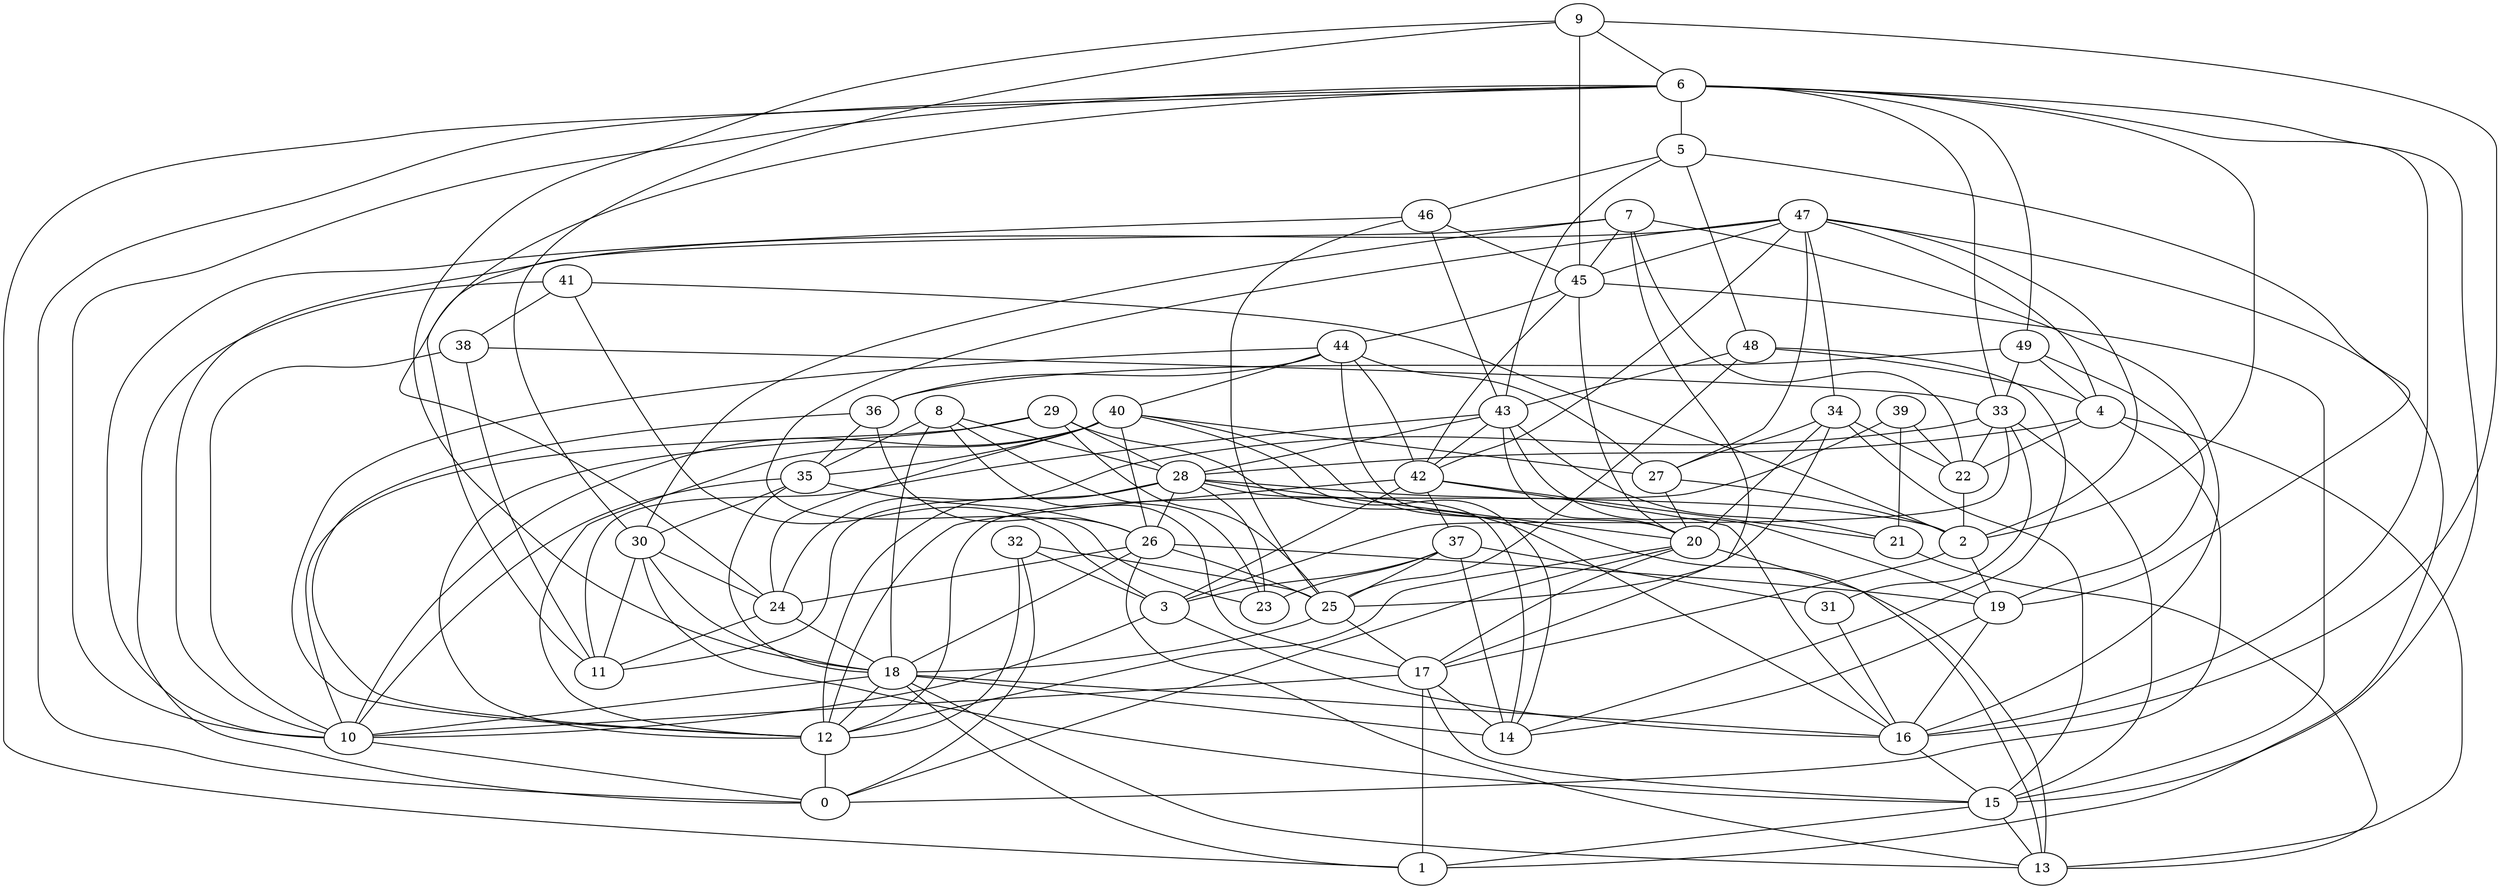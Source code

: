 digraph GG_graph {

subgraph G_graph {
edge [color = black]
"31" -> "16" [dir = none]
"22" -> "2" [dir = none]
"39" -> "21" [dir = none]
"39" -> "12" [dir = none]
"39" -> "22" [dir = none]
"2" -> "19" [dir = none]
"2" -> "17" [dir = none]
"8" -> "23" [dir = none]
"8" -> "17" [dir = none]
"8" -> "28" [dir = none]
"15" -> "13" [dir = none]
"15" -> "1" [dir = none]
"32" -> "0" [dir = none]
"32" -> "12" [dir = none]
"26" -> "25" [dir = none]
"7" -> "16" [dir = none]
"7" -> "30" [dir = none]
"7" -> "22" [dir = none]
"7" -> "11" [dir = none]
"7" -> "17" [dir = none]
"40" -> "27" [dir = none]
"40" -> "12" [dir = none]
"40" -> "26" [dir = none]
"40" -> "13" [dir = none]
"17" -> "15" [dir = none]
"17" -> "14" [dir = none]
"16" -> "15" [dir = none]
"47" -> "27" [dir = none]
"47" -> "45" [dir = none]
"47" -> "2" [dir = none]
"47" -> "1" [dir = none]
"47" -> "34" [dir = none]
"47" -> "42" [dir = none]
"47" -> "10" [dir = none]
"47" -> "23" [dir = none]
"4" -> "22" [dir = none]
"4" -> "28" [dir = none]
"19" -> "14" [dir = none]
"19" -> "16" [dir = none]
"35" -> "30" [dir = none]
"49" -> "33" [dir = none]
"49" -> "19" [dir = none]
"49" -> "4" [dir = none]
"42" -> "16" [dir = none]
"42" -> "21" [dir = none]
"48" -> "25" [dir = none]
"48" -> "43" [dir = none]
"48" -> "4" [dir = none]
"18" -> "13" [dir = none]
"18" -> "1" [dir = none]
"9" -> "45" [dir = none]
"9" -> "6" [dir = none]
"36" -> "35" [dir = none]
"36" -> "26" [dir = none]
"46" -> "45" [dir = none]
"46" -> "43" [dir = none]
"41" -> "38" [dir = none]
"41" -> "2" [dir = none]
"41" -> "3" [dir = none]
"28" -> "11" [dir = none]
"28" -> "12" [dir = none]
"28" -> "26" [dir = none]
"28" -> "2" [dir = none]
"33" -> "15" [dir = none]
"33" -> "22" [dir = none]
"33" -> "24" [dir = none]
"33" -> "31" [dir = none]
"38" -> "33" [dir = none]
"20" -> "0" [dir = none]
"20" -> "12" [dir = none]
"20" -> "17" [dir = none]
"20" -> "13" [dir = none]
"29" -> "10" [dir = none]
"29" -> "25" [dir = none]
"29" -> "16" [dir = none]
"29" -> "28" [dir = none]
"29" -> "12" [dir = none]
"37" -> "25" [dir = none]
"37" -> "23" [dir = none]
"37" -> "14" [dir = none]
"34" -> "25" [dir = none]
"34" -> "27" [dir = none]
"5" -> "46" [dir = none]
"5" -> "43" [dir = none]
"3" -> "16" [dir = none]
"3" -> "10" [dir = none]
"30" -> "24" [dir = none]
"6" -> "24" [dir = none]
"6" -> "2" [dir = none]
"6" -> "10" [dir = none]
"6" -> "15" [dir = none]
"6" -> "0" [dir = none]
"6" -> "5" [dir = none]
"45" -> "20" [dir = none]
"45" -> "42" [dir = none]
"45" -> "44" [dir = none]
"44" -> "36" [dir = none]
"44" -> "20" [dir = none]
"28" -> "23" [dir = none]
"27" -> "20" [dir = none]
"24" -> "11" [dir = none]
"24" -> "18" [dir = none]
"42" -> "37" [dir = none]
"18" -> "10" [dir = none]
"18" -> "14" [dir = none]
"33" -> "3" [dir = none]
"48" -> "14" [dir = none]
"43" -> "20" [dir = none]
"25" -> "18" [dir = none]
"9" -> "16" [dir = none]
"6" -> "33" [dir = none]
"42" -> "3" [dir = none]
"8" -> "18" [dir = none]
"35" -> "10" [dir = none]
"18" -> "16" [dir = none]
"35" -> "26" [dir = none]
"44" -> "27" [dir = none]
"25" -> "17" [dir = none]
"26" -> "19" [dir = none]
"46" -> "10" [dir = none]
"9" -> "18" [dir = none]
"49" -> "36" [dir = none]
"32" -> "3" [dir = none]
"32" -> "25" [dir = none]
"6" -> "49" [dir = none]
"40" -> "35" [dir = none]
"44" -> "42" [dir = none]
"38" -> "10" [dir = none]
"46" -> "25" [dir = none]
"43" -> "19" [dir = none]
"43" -> "11" [dir = none]
"17" -> "10" [dir = none]
"43" -> "28" [dir = none]
"7" -> "45" [dir = none]
"18" -> "12" [dir = none]
"27" -> "2" [dir = none]
"44" -> "12" [dir = none]
"6" -> "1" [dir = none]
"37" -> "31" [dir = none]
"28" -> "14" [dir = none]
"41" -> "0" [dir = none]
"28" -> "20" [dir = none]
"4" -> "0" [dir = none]
"26" -> "13" [dir = none]
"43" -> "21" [dir = none]
"40" -> "14" [dir = none]
"38" -> "11" [dir = none]
"37" -> "3" [dir = none]
"6" -> "16" [dir = none]
"45" -> "15" [dir = none]
"26" -> "18" [dir = none]
"30" -> "15" [dir = none]
"9" -> "30" [dir = none]
"40" -> "10" [dir = none]
"44" -> "40" [dir = none]
"5" -> "19" [dir = none]
"40" -> "24" [dir = none]
"34" -> "20" [dir = none]
"35" -> "18" [dir = none]
"26" -> "24" [dir = none]
"5" -> "48" [dir = none]
"47" -> "4" [dir = none]
"34" -> "15" [dir = none]
"10" -> "0" [dir = none]
"30" -> "18" [dir = none]
"30" -> "11" [dir = none]
"21" -> "13" [dir = none]
"8" -> "35" [dir = none]
"4" -> "13" [dir = none]
"12" -> "0" [dir = none]
"34" -> "22" [dir = none]
"36" -> "12" [dir = none]
"42" -> "12" [dir = none]
"17" -> "1" [dir = none]
"43" -> "42" [dir = none]
}

}
